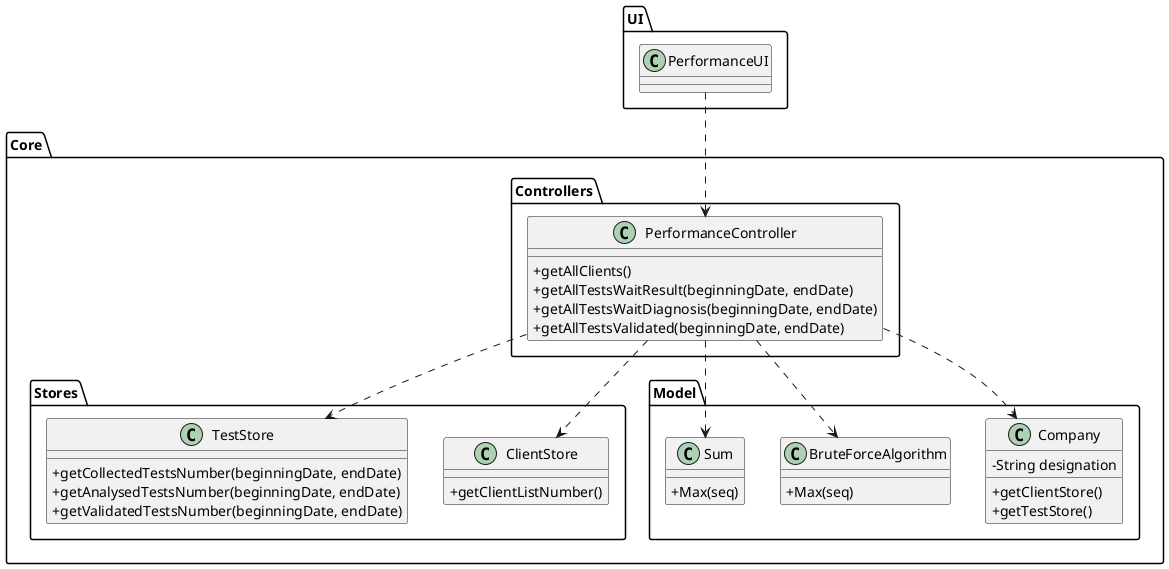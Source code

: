 @startuml
'https://plantuml.com/class-diagram

skinparam classAttributeIconSize 0

package "UI" {
class PerformanceUI{
}
}

package "Core" {
package "Controllers"{
class PerformanceController{
  +getAllClients()
  +getAllTestsWaitResult(beginningDate, endDate)
  +getAllTestsWaitDiagnosis(beginningDate, endDate)
  +getAllTestsValidated(beginningDate, endDate)
}
}

package "Stores"{
class ClientStore{
  +getClientListNumber()
}

class TestStore{
  +getCollectedTestsNumber(beginningDate, endDate)
  +getAnalysedTestsNumber(beginningDate, endDate)
  +getValidatedTestsNumber(beginningDate, endDate)
}
}

package "Model"{
class Company{
  -String designation
  +getClientStore()
  +getTestStore()
}

class BruteForceAlgorithm{
  +Max(seq)
}

class Sum{
  +Max(seq)
}
}


}
PerformanceUI ..> PerformanceController
PerformanceController ..> Company
PerformanceController ..> ClientStore
PerformanceController ..> TestStore
PerformanceController ..> BruteForceAlgorithm
PerformanceController ..> Sum

@enduml